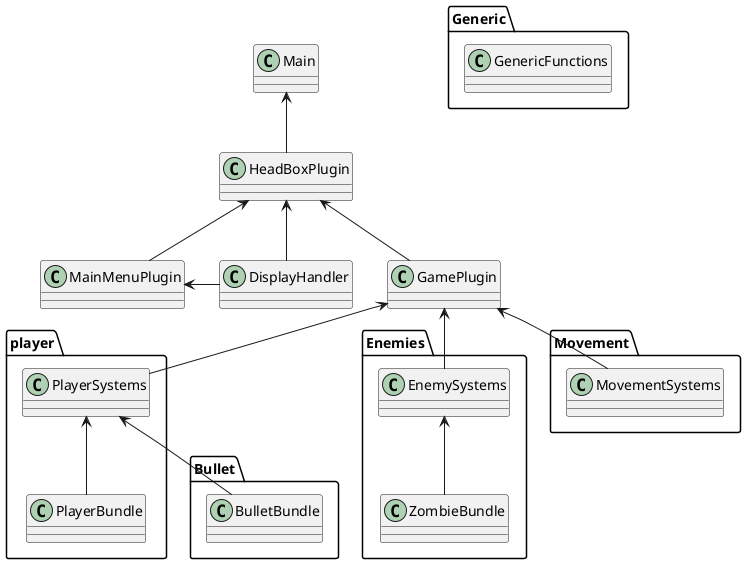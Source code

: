 @startuml
class Main
class HeadBoxPlugin
class DisplayHandler
class MainMenuPlugin
class GamePlugin


package Generic {
    class GenericFunctions
}

package player {
    class PlayerSystems
    class PlayerBundle
}

package Bullet {
    class BulletBundle
}

package Enemies {
    class EnemySystems
    class ZombieBundle
}
package Movement {
    class MovementSystems
}


Main <-- HeadBoxPlugin

HeadBoxPlugin <-- MainMenuPlugin
HeadBoxPlugin <-- GamePlugin
HeadBoxPlugin <-- DisplayHandler

MainMenuPlugin <- DisplayHandler

GamePlugin <-- PlayerSystems
PlayerSystems <-- PlayerBundle


PlayerSystems <-- BulletBundle

GamePlugin <-- EnemySystems
EnemySystems <-- ZombieBundle

GamePlugin <-- MovementSystems
@enduml